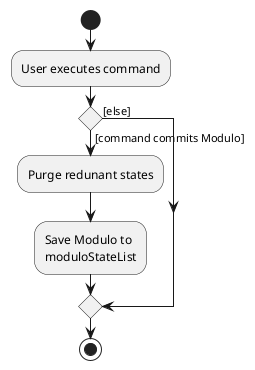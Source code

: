 @startuml
start
:User executes command;

'Since the beta syntax does not support placing the condition outside the
'diamond we place it as the true branch instead.

if () then ([command commits Modulo])
    :Purge redunant states;
    :Save Modulo to
    moduloStateList;
else ([else])
endif
stop
@enduml
